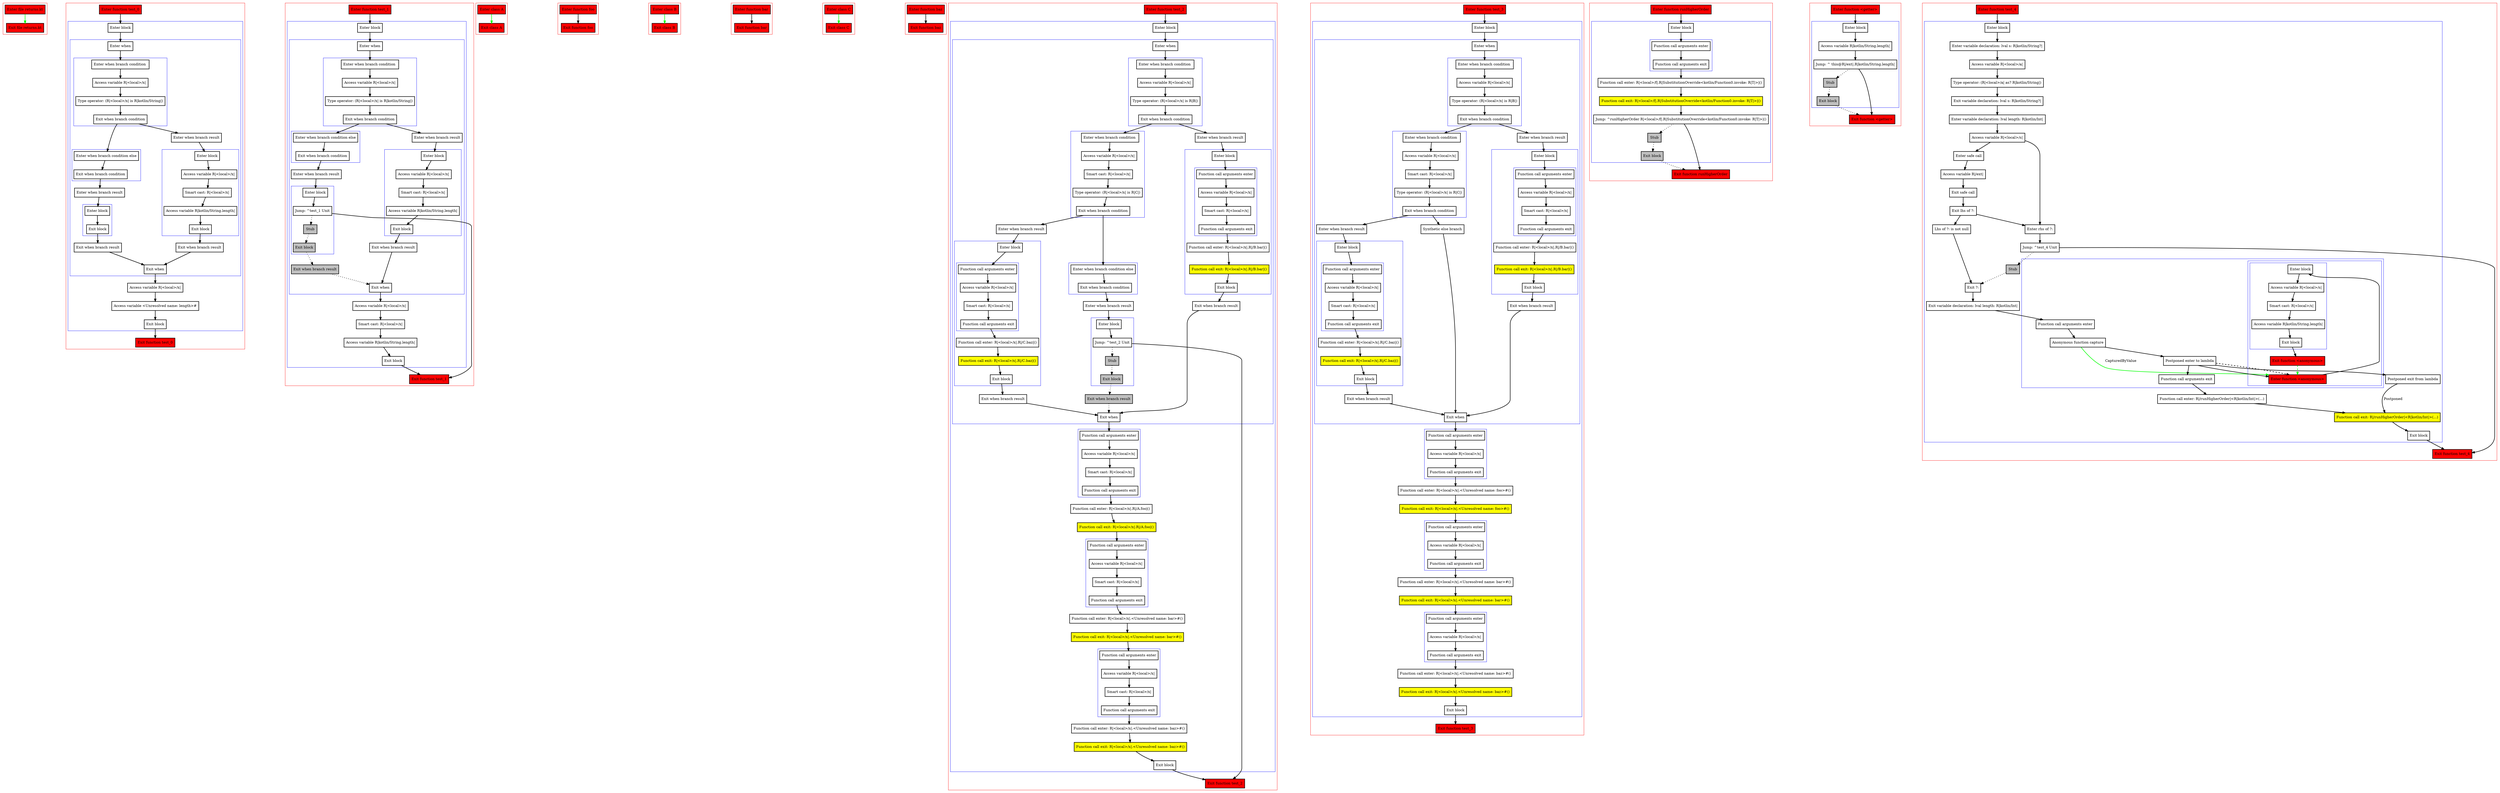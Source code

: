 digraph returns_kt {
    graph [nodesep=3]
    node [shape=box penwidth=2]
    edge [penwidth=2]

    subgraph cluster_0 {
        color=red
        0 [label="Enter file returns.kt" style="filled" fillcolor=red];
        1 [label="Exit file returns.kt" style="filled" fillcolor=red];
    }
    0 -> {1} [color=green];

    subgraph cluster_1 {
        color=red
        2 [label="Enter function test_0" style="filled" fillcolor=red];
        subgraph cluster_2 {
            color=blue
            3 [label="Enter block"];
            subgraph cluster_3 {
                color=blue
                4 [label="Enter when"];
                subgraph cluster_4 {
                    color=blue
                    5 [label="Enter when branch condition "];
                    6 [label="Access variable R|<local>/x|"];
                    7 [label="Type operator: (R|<local>/x| is R|kotlin/String|)"];
                    8 [label="Exit when branch condition"];
                }
                subgraph cluster_5 {
                    color=blue
                    9 [label="Enter when branch condition else"];
                    10 [label="Exit when branch condition"];
                }
                11 [label="Enter when branch result"];
                subgraph cluster_6 {
                    color=blue
                    12 [label="Enter block"];
                    13 [label="Exit block"];
                }
                14 [label="Exit when branch result"];
                15 [label="Enter when branch result"];
                subgraph cluster_7 {
                    color=blue
                    16 [label="Enter block"];
                    17 [label="Access variable R|<local>/x|"];
                    18 [label="Smart cast: R|<local>/x|"];
                    19 [label="Access variable R|kotlin/String.length|"];
                    20 [label="Exit block"];
                }
                21 [label="Exit when branch result"];
                22 [label="Exit when"];
            }
            23 [label="Access variable R|<local>/x|"];
            24 [label="Access variable <Unresolved name: length>#"];
            25 [label="Exit block"];
        }
        26 [label="Exit function test_0" style="filled" fillcolor=red];
    }
    2 -> {3};
    3 -> {4};
    4 -> {5};
    5 -> {6};
    6 -> {7};
    7 -> {8};
    8 -> {9 15};
    9 -> {10};
    10 -> {11};
    11 -> {12};
    12 -> {13};
    13 -> {14};
    14 -> {22};
    15 -> {16};
    16 -> {17};
    17 -> {18};
    18 -> {19};
    19 -> {20};
    20 -> {21};
    21 -> {22};
    22 -> {23};
    23 -> {24};
    24 -> {25};
    25 -> {26};

    subgraph cluster_8 {
        color=red
        27 [label="Enter function test_1" style="filled" fillcolor=red];
        subgraph cluster_9 {
            color=blue
            28 [label="Enter block"];
            subgraph cluster_10 {
                color=blue
                29 [label="Enter when"];
                subgraph cluster_11 {
                    color=blue
                    30 [label="Enter when branch condition "];
                    31 [label="Access variable R|<local>/x|"];
                    32 [label="Type operator: (R|<local>/x| is R|kotlin/String|)"];
                    33 [label="Exit when branch condition"];
                }
                subgraph cluster_12 {
                    color=blue
                    34 [label="Enter when branch condition else"];
                    35 [label="Exit when branch condition"];
                }
                36 [label="Enter when branch result"];
                subgraph cluster_13 {
                    color=blue
                    37 [label="Enter block"];
                    38 [label="Jump: ^test_1 Unit"];
                    39 [label="Stub" style="filled" fillcolor=gray];
                    40 [label="Exit block" style="filled" fillcolor=gray];
                }
                41 [label="Exit when branch result" style="filled" fillcolor=gray];
                42 [label="Enter when branch result"];
                subgraph cluster_14 {
                    color=blue
                    43 [label="Enter block"];
                    44 [label="Access variable R|<local>/x|"];
                    45 [label="Smart cast: R|<local>/x|"];
                    46 [label="Access variable R|kotlin/String.length|"];
                    47 [label="Exit block"];
                }
                48 [label="Exit when branch result"];
                49 [label="Exit when"];
            }
            50 [label="Access variable R|<local>/x|"];
            51 [label="Smart cast: R|<local>/x|"];
            52 [label="Access variable R|kotlin/String.length|"];
            53 [label="Exit block"];
        }
        54 [label="Exit function test_1" style="filled" fillcolor=red];
    }
    27 -> {28};
    28 -> {29};
    29 -> {30};
    30 -> {31};
    31 -> {32};
    32 -> {33};
    33 -> {34 42};
    34 -> {35};
    35 -> {36};
    36 -> {37};
    37 -> {38};
    38 -> {54};
    38 -> {39} [style=dotted];
    39 -> {40} [style=dotted];
    40 -> {41} [style=dotted];
    41 -> {49} [style=dotted];
    42 -> {43};
    43 -> {44};
    44 -> {45};
    45 -> {46};
    46 -> {47};
    47 -> {48};
    48 -> {49};
    49 -> {50};
    50 -> {51};
    51 -> {52};
    52 -> {53};
    53 -> {54};

    subgraph cluster_15 {
        color=red
        55 [label="Enter class A" style="filled" fillcolor=red];
        56 [label="Exit class A" style="filled" fillcolor=red];
    }
    55 -> {56} [color=green];

    subgraph cluster_16 {
        color=red
        57 [label="Enter function foo" style="filled" fillcolor=red];
        58 [label="Exit function foo" style="filled" fillcolor=red];
    }
    57 -> {58};

    subgraph cluster_17 {
        color=red
        59 [label="Enter class B" style="filled" fillcolor=red];
        60 [label="Exit class B" style="filled" fillcolor=red];
    }
    59 -> {60} [color=green];

    subgraph cluster_18 {
        color=red
        61 [label="Enter function bar" style="filled" fillcolor=red];
        62 [label="Exit function bar" style="filled" fillcolor=red];
    }
    61 -> {62};

    subgraph cluster_19 {
        color=red
        63 [label="Enter class C" style="filled" fillcolor=red];
        64 [label="Exit class C" style="filled" fillcolor=red];
    }
    63 -> {64} [color=green];

    subgraph cluster_20 {
        color=red
        65 [label="Enter function baz" style="filled" fillcolor=red];
        66 [label="Exit function baz" style="filled" fillcolor=red];
    }
    65 -> {66};

    subgraph cluster_21 {
        color=red
        67 [label="Enter function test_2" style="filled" fillcolor=red];
        subgraph cluster_22 {
            color=blue
            68 [label="Enter block"];
            subgraph cluster_23 {
                color=blue
                69 [label="Enter when"];
                subgraph cluster_24 {
                    color=blue
                    70 [label="Enter when branch condition "];
                    71 [label="Access variable R|<local>/x|"];
                    72 [label="Type operator: (R|<local>/x| is R|B|)"];
                    73 [label="Exit when branch condition"];
                }
                subgraph cluster_25 {
                    color=blue
                    74 [label="Enter when branch condition "];
                    75 [label="Access variable R|<local>/x|"];
                    76 [label="Smart cast: R|<local>/x|"];
                    77 [label="Type operator: (R|<local>/x| is R|C|)"];
                    78 [label="Exit when branch condition"];
                }
                subgraph cluster_26 {
                    color=blue
                    79 [label="Enter when branch condition else"];
                    80 [label="Exit when branch condition"];
                }
                81 [label="Enter when branch result"];
                subgraph cluster_27 {
                    color=blue
                    82 [label="Enter block"];
                    83 [label="Jump: ^test_2 Unit"];
                    84 [label="Stub" style="filled" fillcolor=gray];
                    85 [label="Exit block" style="filled" fillcolor=gray];
                }
                86 [label="Exit when branch result" style="filled" fillcolor=gray];
                87 [label="Enter when branch result"];
                subgraph cluster_28 {
                    color=blue
                    88 [label="Enter block"];
                    subgraph cluster_29 {
                        color=blue
                        89 [label="Function call arguments enter"];
                        90 [label="Access variable R|<local>/x|"];
                        91 [label="Smart cast: R|<local>/x|"];
                        92 [label="Function call arguments exit"];
                    }
                    93 [label="Function call enter: R|<local>/x|.R|/C.baz|()"];
                    94 [label="Function call exit: R|<local>/x|.R|/C.baz|()" style="filled" fillcolor=yellow];
                    95 [label="Exit block"];
                }
                96 [label="Exit when branch result"];
                97 [label="Enter when branch result"];
                subgraph cluster_30 {
                    color=blue
                    98 [label="Enter block"];
                    subgraph cluster_31 {
                        color=blue
                        99 [label="Function call arguments enter"];
                        100 [label="Access variable R|<local>/x|"];
                        101 [label="Smart cast: R|<local>/x|"];
                        102 [label="Function call arguments exit"];
                    }
                    103 [label="Function call enter: R|<local>/x|.R|/B.bar|()"];
                    104 [label="Function call exit: R|<local>/x|.R|/B.bar|()" style="filled" fillcolor=yellow];
                    105 [label="Exit block"];
                }
                106 [label="Exit when branch result"];
                107 [label="Exit when"];
            }
            subgraph cluster_32 {
                color=blue
                108 [label="Function call arguments enter"];
                109 [label="Access variable R|<local>/x|"];
                110 [label="Smart cast: R|<local>/x|"];
                111 [label="Function call arguments exit"];
            }
            112 [label="Function call enter: R|<local>/x|.R|/A.foo|()"];
            113 [label="Function call exit: R|<local>/x|.R|/A.foo|()" style="filled" fillcolor=yellow];
            subgraph cluster_33 {
                color=blue
                114 [label="Function call arguments enter"];
                115 [label="Access variable R|<local>/x|"];
                116 [label="Smart cast: R|<local>/x|"];
                117 [label="Function call arguments exit"];
            }
            118 [label="Function call enter: R|<local>/x|.<Unresolved name: bar>#()"];
            119 [label="Function call exit: R|<local>/x|.<Unresolved name: bar>#()" style="filled" fillcolor=yellow];
            subgraph cluster_34 {
                color=blue
                120 [label="Function call arguments enter"];
                121 [label="Access variable R|<local>/x|"];
                122 [label="Smart cast: R|<local>/x|"];
                123 [label="Function call arguments exit"];
            }
            124 [label="Function call enter: R|<local>/x|.<Unresolved name: baz>#()"];
            125 [label="Function call exit: R|<local>/x|.<Unresolved name: baz>#()" style="filled" fillcolor=yellow];
            126 [label="Exit block"];
        }
        127 [label="Exit function test_2" style="filled" fillcolor=red];
    }
    67 -> {68};
    68 -> {69};
    69 -> {70};
    70 -> {71};
    71 -> {72};
    72 -> {73};
    73 -> {74 97};
    74 -> {75};
    75 -> {76};
    76 -> {77};
    77 -> {78};
    78 -> {79 87};
    79 -> {80};
    80 -> {81};
    81 -> {82};
    82 -> {83};
    83 -> {127};
    83 -> {84} [style=dotted];
    84 -> {85} [style=dotted];
    85 -> {86} [style=dotted];
    86 -> {107} [style=dotted];
    87 -> {88};
    88 -> {89};
    89 -> {90};
    90 -> {91};
    91 -> {92};
    92 -> {93};
    93 -> {94};
    94 -> {95};
    95 -> {96};
    96 -> {107};
    97 -> {98};
    98 -> {99};
    99 -> {100};
    100 -> {101};
    101 -> {102};
    102 -> {103};
    103 -> {104};
    104 -> {105};
    105 -> {106};
    106 -> {107};
    107 -> {108};
    108 -> {109};
    109 -> {110};
    110 -> {111};
    111 -> {112};
    112 -> {113};
    113 -> {114};
    114 -> {115};
    115 -> {116};
    116 -> {117};
    117 -> {118};
    118 -> {119};
    119 -> {120};
    120 -> {121};
    121 -> {122};
    122 -> {123};
    123 -> {124};
    124 -> {125};
    125 -> {126};
    126 -> {127};

    subgraph cluster_35 {
        color=red
        128 [label="Enter function test_3" style="filled" fillcolor=red];
        subgraph cluster_36 {
            color=blue
            129 [label="Enter block"];
            subgraph cluster_37 {
                color=blue
                130 [label="Enter when"];
                subgraph cluster_38 {
                    color=blue
                    131 [label="Enter when branch condition "];
                    132 [label="Access variable R|<local>/x|"];
                    133 [label="Type operator: (R|<local>/x| is R|B|)"];
                    134 [label="Exit when branch condition"];
                }
                subgraph cluster_39 {
                    color=blue
                    135 [label="Enter when branch condition "];
                    136 [label="Access variable R|<local>/x|"];
                    137 [label="Smart cast: R|<local>/x|"];
                    138 [label="Type operator: (R|<local>/x| is R|C|)"];
                    139 [label="Exit when branch condition"];
                }
                140 [label="Synthetic else branch"];
                141 [label="Enter when branch result"];
                subgraph cluster_40 {
                    color=blue
                    142 [label="Enter block"];
                    subgraph cluster_41 {
                        color=blue
                        143 [label="Function call arguments enter"];
                        144 [label="Access variable R|<local>/x|"];
                        145 [label="Smart cast: R|<local>/x|"];
                        146 [label="Function call arguments exit"];
                    }
                    147 [label="Function call enter: R|<local>/x|.R|/C.baz|()"];
                    148 [label="Function call exit: R|<local>/x|.R|/C.baz|()" style="filled" fillcolor=yellow];
                    149 [label="Exit block"];
                }
                150 [label="Exit when branch result"];
                151 [label="Enter when branch result"];
                subgraph cluster_42 {
                    color=blue
                    152 [label="Enter block"];
                    subgraph cluster_43 {
                        color=blue
                        153 [label="Function call arguments enter"];
                        154 [label="Access variable R|<local>/x|"];
                        155 [label="Smart cast: R|<local>/x|"];
                        156 [label="Function call arguments exit"];
                    }
                    157 [label="Function call enter: R|<local>/x|.R|/B.bar|()"];
                    158 [label="Function call exit: R|<local>/x|.R|/B.bar|()" style="filled" fillcolor=yellow];
                    159 [label="Exit block"];
                }
                160 [label="Exit when branch result"];
                161 [label="Exit when"];
            }
            subgraph cluster_44 {
                color=blue
                162 [label="Function call arguments enter"];
                163 [label="Access variable R|<local>/x|"];
                164 [label="Function call arguments exit"];
            }
            165 [label="Function call enter: R|<local>/x|.<Unresolved name: foo>#()"];
            166 [label="Function call exit: R|<local>/x|.<Unresolved name: foo>#()" style="filled" fillcolor=yellow];
            subgraph cluster_45 {
                color=blue
                167 [label="Function call arguments enter"];
                168 [label="Access variable R|<local>/x|"];
                169 [label="Function call arguments exit"];
            }
            170 [label="Function call enter: R|<local>/x|.<Unresolved name: bar>#()"];
            171 [label="Function call exit: R|<local>/x|.<Unresolved name: bar>#()" style="filled" fillcolor=yellow];
            subgraph cluster_46 {
                color=blue
                172 [label="Function call arguments enter"];
                173 [label="Access variable R|<local>/x|"];
                174 [label="Function call arguments exit"];
            }
            175 [label="Function call enter: R|<local>/x|.<Unresolved name: baz>#()"];
            176 [label="Function call exit: R|<local>/x|.<Unresolved name: baz>#()" style="filled" fillcolor=yellow];
            177 [label="Exit block"];
        }
        178 [label="Exit function test_3" style="filled" fillcolor=red];
    }
    128 -> {129};
    129 -> {130};
    130 -> {131};
    131 -> {132};
    132 -> {133};
    133 -> {134};
    134 -> {135 151};
    135 -> {136};
    136 -> {137};
    137 -> {138};
    138 -> {139};
    139 -> {140 141};
    140 -> {161};
    141 -> {142};
    142 -> {143};
    143 -> {144};
    144 -> {145};
    145 -> {146};
    146 -> {147};
    147 -> {148};
    148 -> {149};
    149 -> {150};
    150 -> {161};
    151 -> {152};
    152 -> {153};
    153 -> {154};
    154 -> {155};
    155 -> {156};
    156 -> {157};
    157 -> {158};
    158 -> {159};
    159 -> {160};
    160 -> {161};
    161 -> {162};
    162 -> {163};
    163 -> {164};
    164 -> {165};
    165 -> {166};
    166 -> {167};
    167 -> {168};
    168 -> {169};
    169 -> {170};
    170 -> {171};
    171 -> {172};
    172 -> {173};
    173 -> {174};
    174 -> {175};
    175 -> {176};
    176 -> {177};
    177 -> {178};

    subgraph cluster_47 {
        color=red
        179 [label="Enter function runHigherOrder" style="filled" fillcolor=red];
        subgraph cluster_48 {
            color=blue
            180 [label="Enter block"];
            subgraph cluster_49 {
                color=blue
                181 [label="Function call arguments enter"];
                182 [label="Function call arguments exit"];
            }
            183 [label="Function call enter: R|<local>/f|.R|SubstitutionOverride<kotlin/Function0.invoke: R|T|>|()"];
            184 [label="Function call exit: R|<local>/f|.R|SubstitutionOverride<kotlin/Function0.invoke: R|T|>|()" style="filled" fillcolor=yellow];
            185 [label="Jump: ^runHigherOrder R|<local>/f|.R|SubstitutionOverride<kotlin/Function0.invoke: R|T|>|()"];
            186 [label="Stub" style="filled" fillcolor=gray];
            187 [label="Exit block" style="filled" fillcolor=gray];
        }
        188 [label="Exit function runHigherOrder" style="filled" fillcolor=red];
    }
    179 -> {180};
    180 -> {181};
    181 -> {182};
    182 -> {183};
    183 -> {184};
    184 -> {185};
    185 -> {188};
    185 -> {186} [style=dotted];
    186 -> {187} [style=dotted];
    187 -> {188} [style=dotted];

    subgraph cluster_50 {
        color=red
        189 [label="Enter function <getter>" style="filled" fillcolor=red];
        subgraph cluster_51 {
            color=blue
            190 [label="Enter block"];
            191 [label="Access variable R|kotlin/String.length|"];
            192 [label="Jump: ^ this@R|/ext|.R|kotlin/String.length|"];
            193 [label="Stub" style="filled" fillcolor=gray];
            194 [label="Exit block" style="filled" fillcolor=gray];
        }
        195 [label="Exit function <getter>" style="filled" fillcolor=red];
    }
    189 -> {190};
    190 -> {191};
    191 -> {192};
    192 -> {195};
    192 -> {193} [style=dotted];
    193 -> {194} [style=dotted];
    194 -> {195} [style=dotted];

    subgraph cluster_52 {
        color=red
        196 [label="Enter function test_4" style="filled" fillcolor=red];
        subgraph cluster_53 {
            color=blue
            197 [label="Enter block"];
            198 [label="Enter variable declaration: lval s: R|kotlin/String?|"];
            199 [label="Access variable R|<local>/a|"];
            200 [label="Type operator: (R|<local>/a| as? R|kotlin/String|)"];
            201 [label="Exit variable declaration: lval s: R|kotlin/String?|"];
            202 [label="Enter variable declaration: lval length: R|kotlin/Int|"];
            203 [label="Access variable R|<local>/s|"];
            204 [label="Enter safe call"];
            205 [label="Access variable R|/ext|"];
            206 [label="Exit safe call"];
            207 [label="Exit lhs of ?:"];
            208 [label="Enter rhs of ?:"];
            209 [label="Jump: ^test_4 Unit"];
            210 [label="Stub" style="filled" fillcolor=gray];
            211 [label="Lhs of ?: is not null"];
            212 [label="Exit ?:"];
            213 [label="Exit variable declaration: lval length: R|kotlin/Int|"];
            subgraph cluster_54 {
                color=blue
                214 [label="Function call arguments enter"];
                215 [label="Anonymous function capture"];
                216 [label="Postponed enter to lambda"];
                subgraph cluster_55 {
                    color=blue
                    217 [label="Enter function <anonymous>" style="filled" fillcolor=red];
                    subgraph cluster_56 {
                        color=blue
                        218 [label="Enter block"];
                        219 [label="Access variable R|<local>/s|"];
                        220 [label="Smart cast: R|<local>/s|"];
                        221 [label="Access variable R|kotlin/String.length|"];
                        222 [label="Exit block"];
                    }
                    223 [label="Exit function <anonymous>" style="filled" fillcolor=red];
                }
                224 [label="Function call arguments exit"];
            }
            225 [label="Function call enter: R|/runHigherOrder|<R|kotlin/Int|>(...)"];
            226 [label="Postponed exit from lambda"];
            227 [label="Function call exit: R|/runHigherOrder|<R|kotlin/Int|>(...)" style="filled" fillcolor=yellow];
            228 [label="Exit block"];
        }
        229 [label="Exit function test_4" style="filled" fillcolor=red];
    }
    196 -> {197};
    197 -> {198};
    198 -> {199};
    199 -> {200};
    200 -> {201};
    201 -> {202};
    202 -> {203};
    203 -> {204 208};
    204 -> {205};
    205 -> {206};
    206 -> {207};
    207 -> {208 211};
    208 -> {209};
    209 -> {229};
    209 -> {210} [style=dotted];
    210 -> {212} [style=dotted];
    211 -> {212};
    212 -> {213};
    213 -> {214};
    214 -> {215};
    215 -> {216};
    215 -> {217} [color=green label="CapturedByValue"];
    216 -> {217 224 226};
    216 -> {217} [style=dashed];
    217 -> {218};
    218 -> {219};
    219 -> {220};
    220 -> {221};
    221 -> {222};
    222 -> {223};
    223 -> {217} [color=green style=dashed];
    224 -> {225};
    225 -> {227};
    226 -> {227} [label="Postponed"];
    227 -> {228};
    228 -> {229};

}
